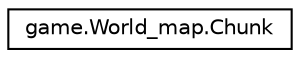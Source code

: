 digraph "Иерархия классов. Графический вид."
{
 // LATEX_PDF_SIZE
  edge [fontname="Helvetica",fontsize="10",labelfontname="Helvetica",labelfontsize="10"];
  node [fontname="Helvetica",fontsize="10",shape=record];
  rankdir="LR";
  Node0 [label="game.World_map.Chunk",height=0.2,width=0.4,color="black", fillcolor="white", style="filled",URL="$classgame_1_1_world__map_1_1_chunk.html",tooltip="Класс, хранящий в себе изображение блоков. Так же хранит в себе типы блоков."];
}
